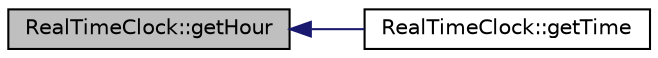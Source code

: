 digraph G
{
  edge [fontname="Helvetica",fontsize="10",labelfontname="Helvetica",labelfontsize="10"];
  node [fontname="Helvetica",fontsize="10",shape=record];
  rankdir=LR;
  Node1 [label="RealTimeClock::getHour",height=0.2,width=0.4,color="black", fillcolor="grey75", style="filled" fontcolor="black"];
  Node1 -> Node2 [dir=back,color="midnightblue",fontsize="10",style="solid"];
  Node2 [label="RealTimeClock::getTime",height=0.2,width=0.4,color="black", fillcolor="white", style="filled",URL="$class_real_time_clock.html#aad4ca0e261b2a594e536303dee1116f4"];
}
